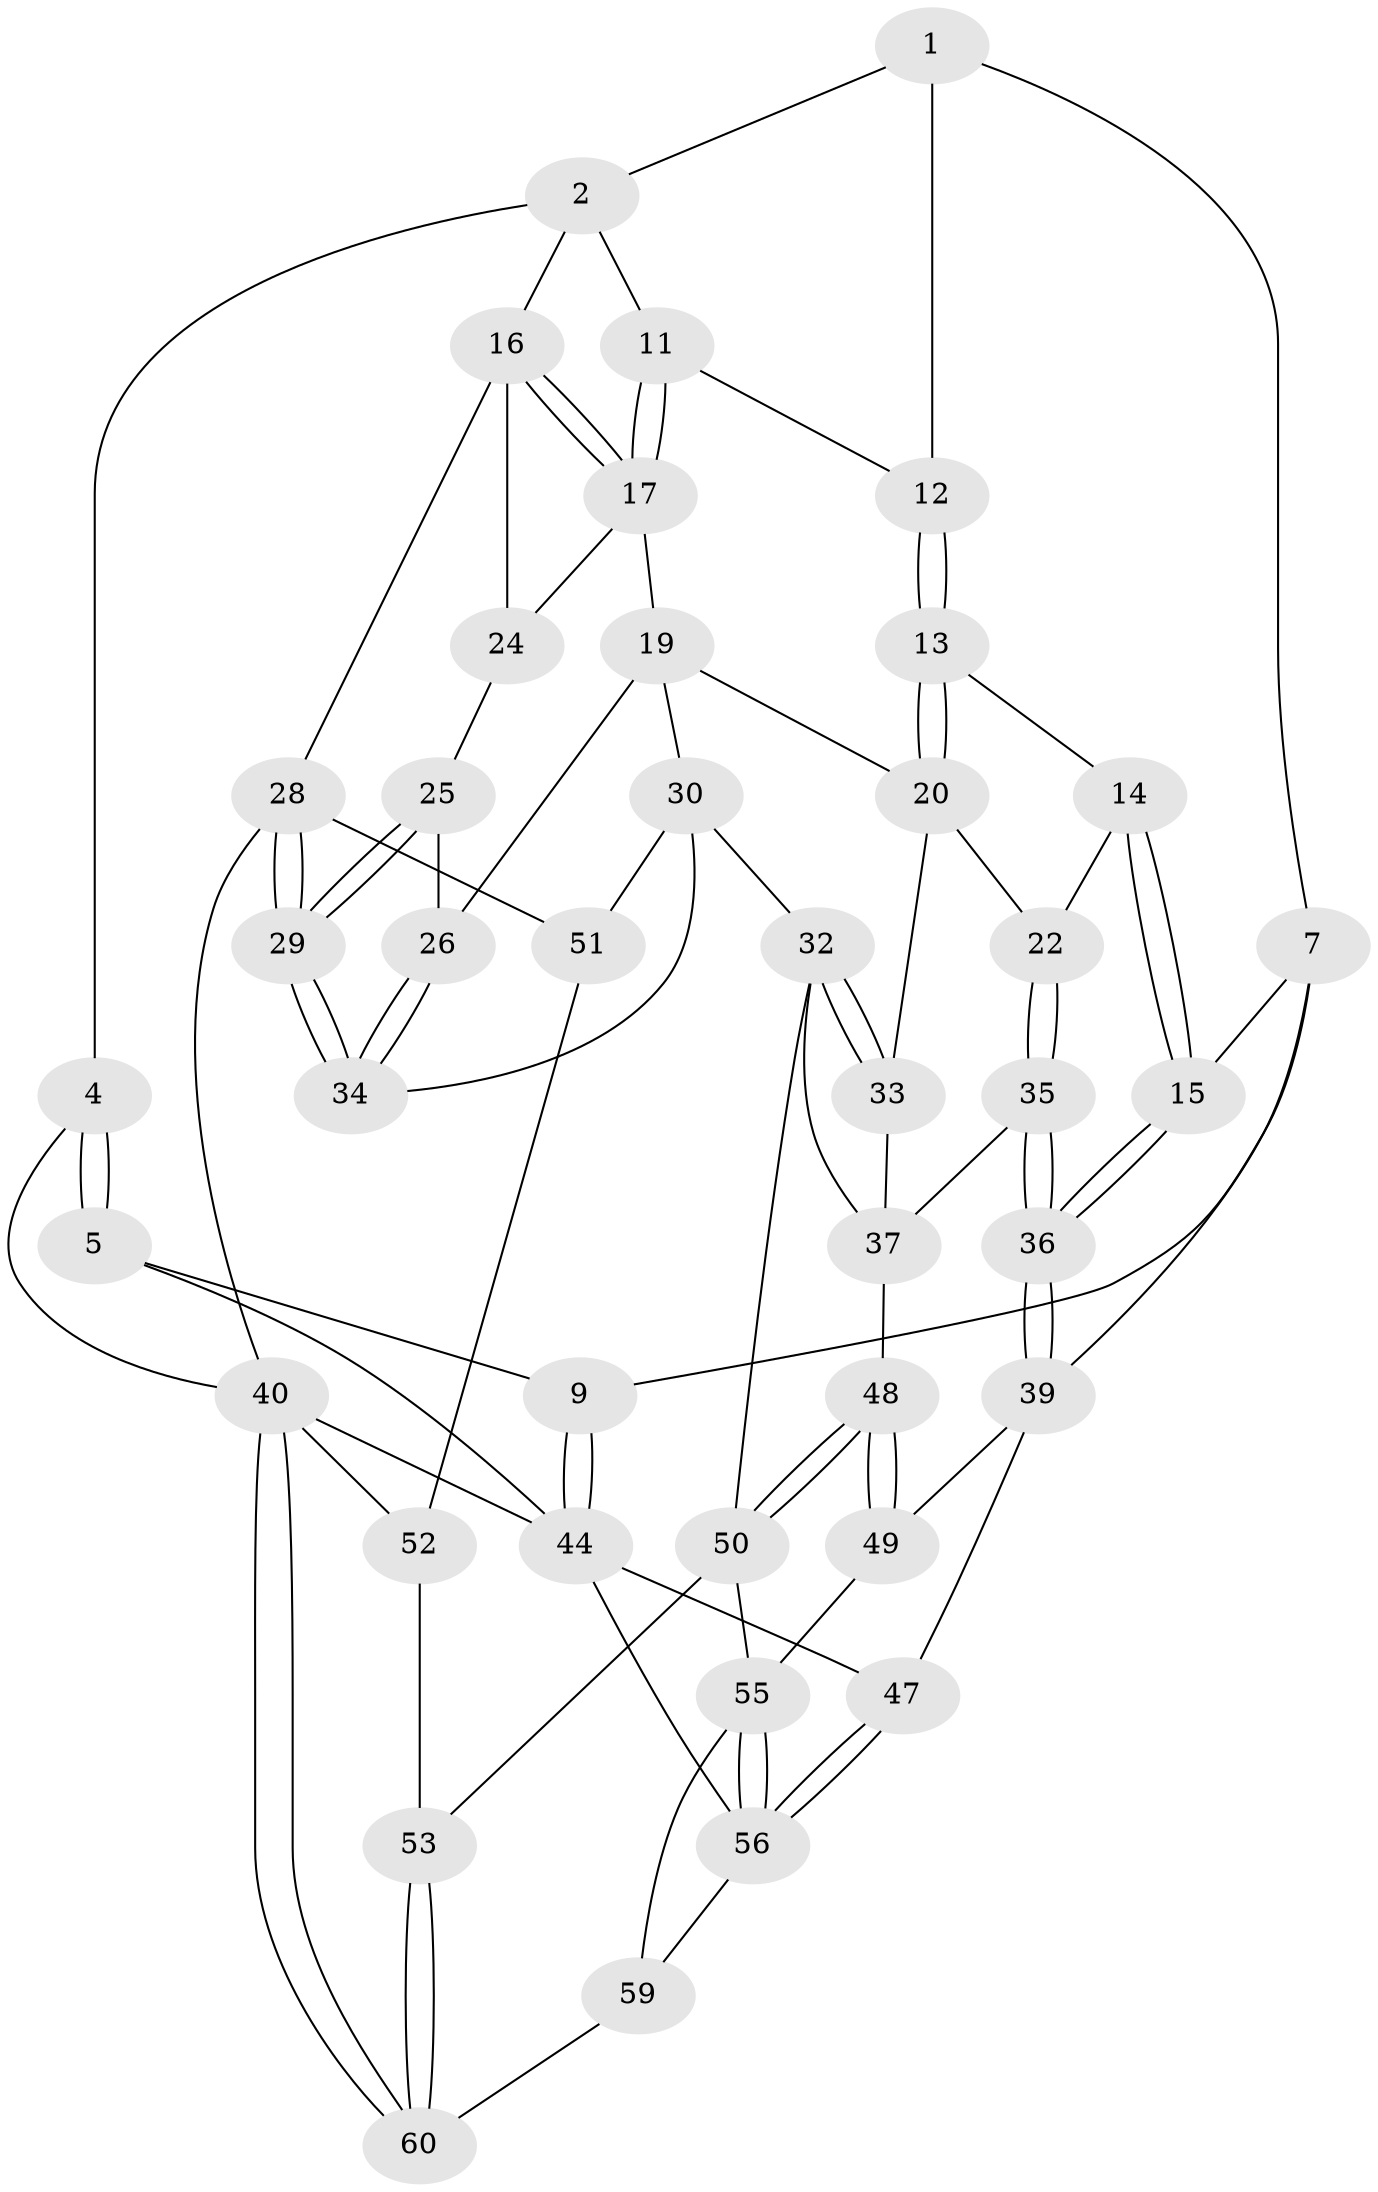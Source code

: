 // original degree distribution, {3: 0.03333333333333333, 4: 0.2833333333333333, 5: 0.43333333333333335, 6: 0.25}
// Generated by graph-tools (version 1.1) at 2025/11/02/27/25 16:11:59]
// undirected, 42 vertices, 94 edges
graph export_dot {
graph [start="1"]
  node [color=gray90,style=filled];
  1 [pos="+0.3297923622047006+0.03149451666493292",super="+6"];
  2 [pos="+0.8372395905299165+0.174126507003598",super="+3"];
  4 [pos="+1+0"];
  5 [pos="+0.3276971744457886+0.028345617158233357",super="+10"];
  7 [pos="+0.34038540806382883+0.28875617505540213",super="+8"];
  9 [pos="+0+0.4443813762959146"];
  11 [pos="+0.6431606367349155+0.3122406514155678"];
  12 [pos="+0.5681457155055619+0.34080784256558094"];
  13 [pos="+0.5686051601187079+0.3612827704220679"];
  14 [pos="+0.46865578640045286+0.4545499594319692"];
  15 [pos="+0.30252144794079355+0.5286256480818737"];
  16 [pos="+1+0.2884088596742285",super="+23"];
  17 [pos="+0.8544071437260672+0.44303476291121396",super="+18"];
  19 [pos="+0.7503293817441148+0.5212281827229154",super="+27"];
  20 [pos="+0.6340693476995032+0.489810387667463",super="+21"];
  22 [pos="+0.5017905248921689+0.5985815306358221"];
  24 [pos="+0.8630301401674565+0.5977009373482384"];
  25 [pos="+0.8352654245906629+0.6204476183709736"];
  26 [pos="+0.816930042524806+0.619744582206708"];
  28 [pos="+1+0.8086250123173825",super="+42"];
  29 [pos="+0.9069224647814653+0.7219531702615828"];
  30 [pos="+0.7276329600251453+0.6896735421034894",super="+31"];
  32 [pos="+0.6818933903946527+0.725861251256378",super="+43"];
  33 [pos="+0.5912091263231644+0.598557410276446"];
  34 [pos="+0.8327909320805419+0.699099753275964"];
  35 [pos="+0.4504695830754112+0.6290361455178696"];
  36 [pos="+0.2682222134337065+0.5817691504159682"];
  37 [pos="+0.5481903699633071+0.7061925591393888",super="+38"];
  39 [pos="+0.22206518542799225+0.605364467555468",super="+46"];
  40 [pos="+1+1",super="+41"];
  44 [pos="+0+0.7228839364247519",super="+45"];
  47 [pos="+0.033585134622242434+0.7603392975785469"];
  48 [pos="+0.4556166280352144+0.8456662210625792"];
  49 [pos="+0.24067383685439214+0.7717643943226811"];
  50 [pos="+0.46906742854669436+0.8583531107184967",super="+54"];
  51 [pos="+0.6921347954663187+0.7689901744919987"];
  52 [pos="+0.6818000939026125+0.8409260768972159"];
  53 [pos="+0.525702130434822+0.9635675808599613"];
  55 [pos="+0.23897587548161947+0.7750510482843733",super="+58"];
  56 [pos="+0.11441902947866915+0.9110518333955205",super="+57"];
  59 [pos="+0.3532720202775044+1"];
  60 [pos="+0.5189342546270714+1"];
  1 -- 2;
  1 -- 12;
  1 -- 7;
  2 -- 11;
  2 -- 16;
  2 -- 4;
  4 -- 5 [weight=2];
  4 -- 5;
  4 -- 40;
  5 -- 9;
  5 -- 44;
  7 -- 15;
  7 -- 9;
  7 -- 39;
  9 -- 44;
  9 -- 44;
  11 -- 12;
  11 -- 17;
  11 -- 17;
  12 -- 13;
  12 -- 13;
  13 -- 14;
  13 -- 20;
  13 -- 20;
  14 -- 15;
  14 -- 15;
  14 -- 22;
  15 -- 36;
  15 -- 36;
  16 -- 17;
  16 -- 17;
  16 -- 24;
  16 -- 28;
  17 -- 24;
  17 -- 19;
  19 -- 20;
  19 -- 26;
  19 -- 30;
  20 -- 33;
  20 -- 22;
  22 -- 35;
  22 -- 35;
  24 -- 25;
  25 -- 26;
  25 -- 29;
  25 -- 29;
  26 -- 34;
  26 -- 34;
  28 -- 29;
  28 -- 29;
  28 -- 51;
  28 -- 40;
  29 -- 34;
  29 -- 34;
  30 -- 34;
  30 -- 32;
  30 -- 51;
  32 -- 33;
  32 -- 33;
  32 -- 50;
  32 -- 37;
  33 -- 37;
  35 -- 36;
  35 -- 36;
  35 -- 37;
  36 -- 39;
  36 -- 39;
  37 -- 48;
  39 -- 49;
  39 -- 47;
  40 -- 60;
  40 -- 60;
  40 -- 44;
  40 -- 52;
  44 -- 47;
  44 -- 56;
  47 -- 56;
  47 -- 56;
  48 -- 49;
  48 -- 49;
  48 -- 50;
  48 -- 50;
  49 -- 55;
  50 -- 53;
  50 -- 55;
  51 -- 52;
  52 -- 53;
  53 -- 60;
  53 -- 60;
  55 -- 56;
  55 -- 56;
  55 -- 59;
  56 -- 59;
  59 -- 60;
}
